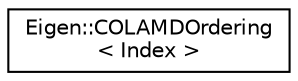 digraph "Graphical Class Hierarchy"
{
  edge [fontname="Helvetica",fontsize="10",labelfontname="Helvetica",labelfontsize="10"];
  node [fontname="Helvetica",fontsize="10",shape=record];
  rankdir="LR";
  Node1 [label="Eigen::COLAMDOrdering\l\< Index \>",height=0.2,width=0.4,color="black", fillcolor="white", style="filled",URL="$class_eigen_1_1_c_o_l_a_m_d_ordering.html"];
}
